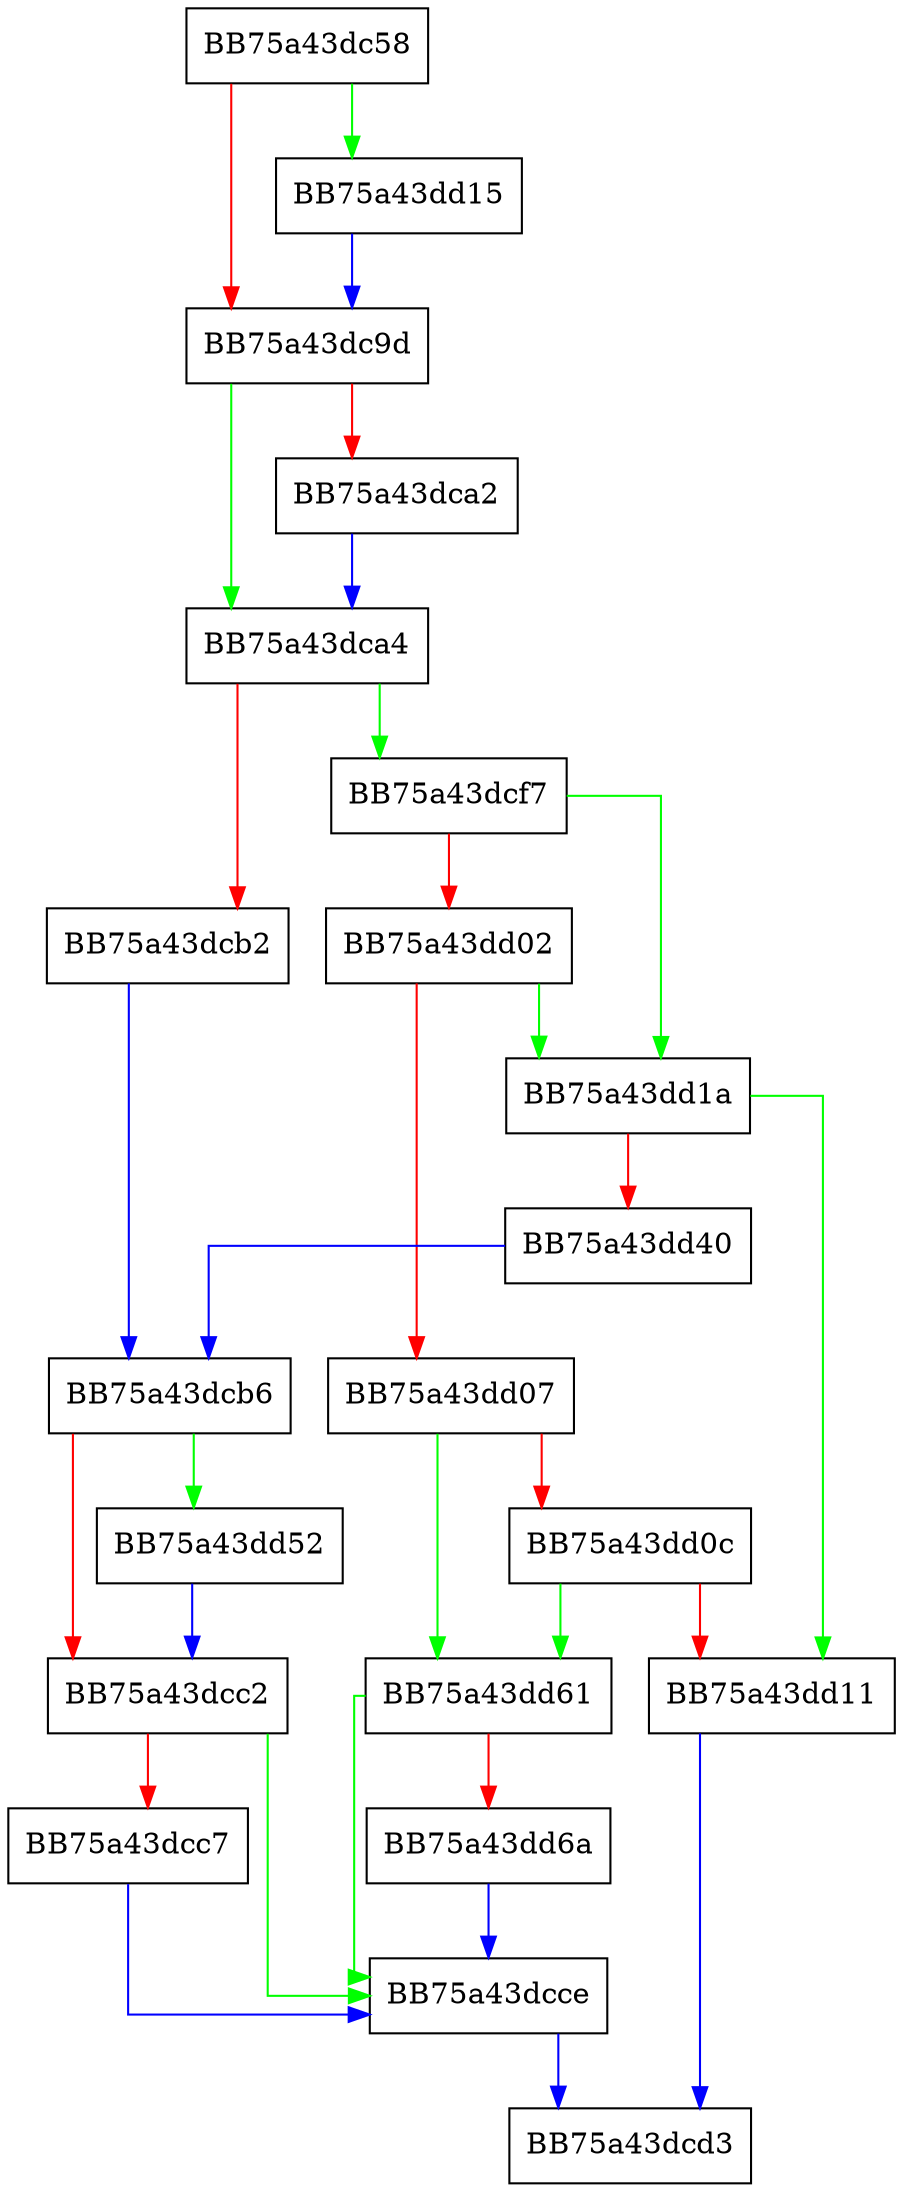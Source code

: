 digraph MpPathExists {
  node [shape="box"];
  graph [splines=ortho];
  BB75a43dc58 -> BB75a43dd15 [color="green"];
  BB75a43dc58 -> BB75a43dc9d [color="red"];
  BB75a43dc9d -> BB75a43dca4 [color="green"];
  BB75a43dc9d -> BB75a43dca2 [color="red"];
  BB75a43dca2 -> BB75a43dca4 [color="blue"];
  BB75a43dca4 -> BB75a43dcf7 [color="green"];
  BB75a43dca4 -> BB75a43dcb2 [color="red"];
  BB75a43dcb2 -> BB75a43dcb6 [color="blue"];
  BB75a43dcb6 -> BB75a43dd52 [color="green"];
  BB75a43dcb6 -> BB75a43dcc2 [color="red"];
  BB75a43dcc2 -> BB75a43dcce [color="green"];
  BB75a43dcc2 -> BB75a43dcc7 [color="red"];
  BB75a43dcc7 -> BB75a43dcce [color="blue"];
  BB75a43dcce -> BB75a43dcd3 [color="blue"];
  BB75a43dcf7 -> BB75a43dd1a [color="green"];
  BB75a43dcf7 -> BB75a43dd02 [color="red"];
  BB75a43dd02 -> BB75a43dd1a [color="green"];
  BB75a43dd02 -> BB75a43dd07 [color="red"];
  BB75a43dd07 -> BB75a43dd61 [color="green"];
  BB75a43dd07 -> BB75a43dd0c [color="red"];
  BB75a43dd0c -> BB75a43dd61 [color="green"];
  BB75a43dd0c -> BB75a43dd11 [color="red"];
  BB75a43dd11 -> BB75a43dcd3 [color="blue"];
  BB75a43dd15 -> BB75a43dc9d [color="blue"];
  BB75a43dd1a -> BB75a43dd11 [color="green"];
  BB75a43dd1a -> BB75a43dd40 [color="red"];
  BB75a43dd40 -> BB75a43dcb6 [color="blue"];
  BB75a43dd52 -> BB75a43dcc2 [color="blue"];
  BB75a43dd61 -> BB75a43dcce [color="green"];
  BB75a43dd61 -> BB75a43dd6a [color="red"];
  BB75a43dd6a -> BB75a43dcce [color="blue"];
}